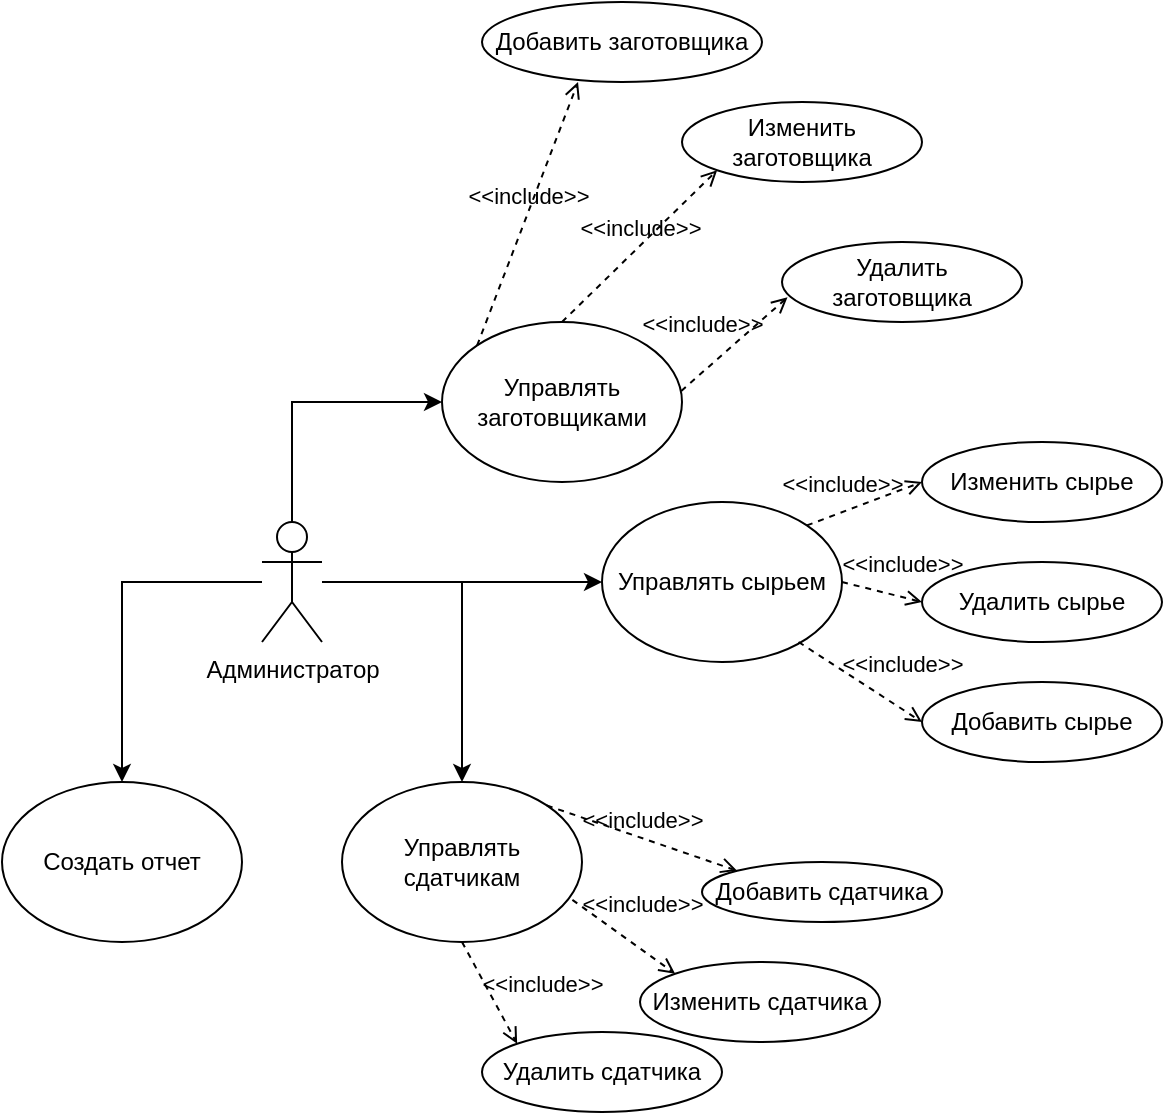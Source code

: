 <mxfile version="21.3.7" type="device">
  <diagram name="Страница 1" id="EMjCmUkX7TJc9WOBUZ9t">
    <mxGraphModel dx="951" dy="521" grid="1" gridSize="10" guides="1" tooltips="1" connect="1" arrows="1" fold="1" page="1" pageScale="1" pageWidth="827" pageHeight="1169" math="0" shadow="0">
      <root>
        <mxCell id="0" />
        <mxCell id="1" parent="0" />
        <mxCell id="TwGbWNAm2Ye8SGMq4pmg-23" style="edgeStyle=orthogonalEdgeStyle;rounded=0;orthogonalLoop=1;jettySize=auto;html=1;entryX=0;entryY=0.5;entryDx=0;entryDy=0;" edge="1" parent="1" source="TwGbWNAm2Ye8SGMq4pmg-1" target="TwGbWNAm2Ye8SGMq4pmg-6">
          <mxGeometry relative="1" as="geometry" />
        </mxCell>
        <mxCell id="TwGbWNAm2Ye8SGMq4pmg-24" style="edgeStyle=orthogonalEdgeStyle;rounded=0;orthogonalLoop=1;jettySize=auto;html=1;entryX=0;entryY=0.5;entryDx=0;entryDy=0;" edge="1" parent="1" source="TwGbWNAm2Ye8SGMq4pmg-1" target="TwGbWNAm2Ye8SGMq4pmg-5">
          <mxGeometry relative="1" as="geometry">
            <Array as="points">
              <mxPoint x="175" y="250" />
            </Array>
          </mxGeometry>
        </mxCell>
        <mxCell id="TwGbWNAm2Ye8SGMq4pmg-25" style="edgeStyle=orthogonalEdgeStyle;rounded=0;orthogonalLoop=1;jettySize=auto;html=1;entryX=0.5;entryY=0;entryDx=0;entryDy=0;" edge="1" parent="1" source="TwGbWNAm2Ye8SGMq4pmg-1" target="TwGbWNAm2Ye8SGMq4pmg-8">
          <mxGeometry relative="1" as="geometry" />
        </mxCell>
        <mxCell id="TwGbWNAm2Ye8SGMq4pmg-26" style="edgeStyle=orthogonalEdgeStyle;rounded=0;orthogonalLoop=1;jettySize=auto;html=1;entryX=0.5;entryY=0;entryDx=0;entryDy=0;" edge="1" parent="1" source="TwGbWNAm2Ye8SGMq4pmg-1" target="TwGbWNAm2Ye8SGMq4pmg-7">
          <mxGeometry relative="1" as="geometry" />
        </mxCell>
        <mxCell id="TwGbWNAm2Ye8SGMq4pmg-1" value="Администратор" style="shape=umlActor;verticalLabelPosition=bottom;verticalAlign=top;html=1;outlineConnect=0;" vertex="1" parent="1">
          <mxGeometry x="160" y="310" width="30" height="60" as="geometry" />
        </mxCell>
        <mxCell id="TwGbWNAm2Ye8SGMq4pmg-5" value="Управлять заготовщиками" style="ellipse;whiteSpace=wrap;html=1;" vertex="1" parent="1">
          <mxGeometry x="250" y="210" width="120" height="80" as="geometry" />
        </mxCell>
        <mxCell id="TwGbWNAm2Ye8SGMq4pmg-6" value="Управлять сырьем" style="ellipse;whiteSpace=wrap;html=1;" vertex="1" parent="1">
          <mxGeometry x="330" y="300" width="120" height="80" as="geometry" />
        </mxCell>
        <mxCell id="TwGbWNAm2Ye8SGMq4pmg-7" value="Управлять сдатчикам" style="ellipse;whiteSpace=wrap;html=1;" vertex="1" parent="1">
          <mxGeometry x="200" y="440" width="120" height="80" as="geometry" />
        </mxCell>
        <mxCell id="TwGbWNAm2Ye8SGMq4pmg-8" value="Создать отчет" style="ellipse;whiteSpace=wrap;html=1;" vertex="1" parent="1">
          <mxGeometry x="30" y="440" width="120" height="80" as="geometry" />
        </mxCell>
        <mxCell id="TwGbWNAm2Ye8SGMq4pmg-9" value="Изменить заготовщика" style="ellipse;whiteSpace=wrap;html=1;" vertex="1" parent="1">
          <mxGeometry x="370" y="100" width="120" height="40" as="geometry" />
        </mxCell>
        <mxCell id="TwGbWNAm2Ye8SGMq4pmg-10" value="Удалить заготовщика" style="ellipse;whiteSpace=wrap;html=1;" vertex="1" parent="1">
          <mxGeometry x="420" y="170" width="120" height="40" as="geometry" />
        </mxCell>
        <mxCell id="TwGbWNAm2Ye8SGMq4pmg-11" value="Изменить сырье" style="ellipse;whiteSpace=wrap;html=1;" vertex="1" parent="1">
          <mxGeometry x="490" y="270" width="120" height="40" as="geometry" />
        </mxCell>
        <mxCell id="TwGbWNAm2Ye8SGMq4pmg-12" value="Удалить сырье" style="ellipse;whiteSpace=wrap;html=1;" vertex="1" parent="1">
          <mxGeometry x="490" y="330" width="120" height="40" as="geometry" />
        </mxCell>
        <mxCell id="TwGbWNAm2Ye8SGMq4pmg-13" value="Изменить сдатчика" style="ellipse;whiteSpace=wrap;html=1;" vertex="1" parent="1">
          <mxGeometry x="349" y="530" width="120" height="40" as="geometry" />
        </mxCell>
        <mxCell id="TwGbWNAm2Ye8SGMq4pmg-14" value="Удалить сдатчика" style="ellipse;whiteSpace=wrap;html=1;" vertex="1" parent="1">
          <mxGeometry x="270" y="565" width="120" height="40" as="geometry" />
        </mxCell>
        <mxCell id="TwGbWNAm2Ye8SGMq4pmg-19" value="Добавить заготовщика" style="ellipse;whiteSpace=wrap;html=1;" vertex="1" parent="1">
          <mxGeometry x="270" y="50" width="140" height="40" as="geometry" />
        </mxCell>
        <mxCell id="TwGbWNAm2Ye8SGMq4pmg-20" value="Добавить сырье" style="ellipse;whiteSpace=wrap;html=1;" vertex="1" parent="1">
          <mxGeometry x="490" y="390" width="120" height="40" as="geometry" />
        </mxCell>
        <mxCell id="TwGbWNAm2Ye8SGMq4pmg-21" value="Добавить сдатчика" style="ellipse;whiteSpace=wrap;html=1;" vertex="1" parent="1">
          <mxGeometry x="380" y="480" width="120" height="30" as="geometry" />
        </mxCell>
        <mxCell id="TwGbWNAm2Ye8SGMq4pmg-27" value="&amp;lt;&amp;lt;include&amp;gt;&amp;gt;" style="html=1;verticalAlign=bottom;labelBackgroundColor=none;endArrow=open;endFill=0;dashed=1;rounded=0;exitX=1;exitY=0;exitDx=0;exitDy=0;entryX=0;entryY=0;entryDx=0;entryDy=0;" edge="1" parent="1" source="TwGbWNAm2Ye8SGMq4pmg-7" target="TwGbWNAm2Ye8SGMq4pmg-21">
          <mxGeometry width="160" relative="1" as="geometry">
            <mxPoint x="320" y="450" as="sourcePoint" />
            <mxPoint x="480" y="450" as="targetPoint" />
          </mxGeometry>
        </mxCell>
        <mxCell id="TwGbWNAm2Ye8SGMq4pmg-28" value="&amp;lt;&amp;lt;include&amp;gt;&amp;gt;" style="html=1;verticalAlign=bottom;labelBackgroundColor=none;endArrow=open;endFill=0;dashed=1;rounded=0;exitX=0.96;exitY=0.737;exitDx=0;exitDy=0;entryX=0;entryY=0;entryDx=0;entryDy=0;exitPerimeter=0;" edge="1" parent="1" source="TwGbWNAm2Ye8SGMq4pmg-7" target="TwGbWNAm2Ye8SGMq4pmg-13">
          <mxGeometry x="0.097" y="11" width="160" relative="1" as="geometry">
            <mxPoint x="312" y="462" as="sourcePoint" />
            <mxPoint x="407" y="495" as="targetPoint" />
            <mxPoint as="offset" />
          </mxGeometry>
        </mxCell>
        <mxCell id="TwGbWNAm2Ye8SGMq4pmg-29" value="&amp;lt;&amp;lt;include&amp;gt;&amp;gt;" style="html=1;verticalAlign=bottom;labelBackgroundColor=none;endArrow=open;endFill=0;dashed=1;rounded=0;exitX=0.5;exitY=1;exitDx=0;exitDy=0;entryX=0;entryY=0;entryDx=0;entryDy=0;" edge="1" parent="1" source="TwGbWNAm2Ye8SGMq4pmg-7" target="TwGbWNAm2Ye8SGMq4pmg-14">
          <mxGeometry x="0.571" y="21" width="160" relative="1" as="geometry">
            <mxPoint x="322" y="472" as="sourcePoint" />
            <mxPoint x="417" y="505" as="targetPoint" />
            <mxPoint as="offset" />
          </mxGeometry>
        </mxCell>
        <mxCell id="TwGbWNAm2Ye8SGMq4pmg-30" value="&amp;lt;&amp;lt;include&amp;gt;&amp;gt;" style="html=1;verticalAlign=bottom;labelBackgroundColor=none;endArrow=open;endFill=0;dashed=1;rounded=0;exitX=0.819;exitY=0.875;exitDx=0;exitDy=0;entryX=0;entryY=0.5;entryDx=0;entryDy=0;exitPerimeter=0;" edge="1" parent="1" source="TwGbWNAm2Ye8SGMq4pmg-6" target="TwGbWNAm2Ye8SGMq4pmg-20">
          <mxGeometry x="0.476" y="11" width="160" relative="1" as="geometry">
            <mxPoint x="332" y="482" as="sourcePoint" />
            <mxPoint x="427" y="515" as="targetPoint" />
            <mxPoint as="offset" />
          </mxGeometry>
        </mxCell>
        <mxCell id="TwGbWNAm2Ye8SGMq4pmg-31" value="&amp;lt;&amp;lt;include&amp;gt;&amp;gt;" style="html=1;verticalAlign=bottom;labelBackgroundColor=none;endArrow=open;endFill=0;dashed=1;rounded=0;exitX=1;exitY=0.5;exitDx=0;exitDy=0;entryX=0;entryY=0.5;entryDx=0;entryDy=0;" edge="1" parent="1" source="TwGbWNAm2Ye8SGMq4pmg-6" target="TwGbWNAm2Ye8SGMq4pmg-12">
          <mxGeometry x="0.412" y="7" width="160" relative="1" as="geometry">
            <mxPoint x="342" y="492" as="sourcePoint" />
            <mxPoint x="437" y="525" as="targetPoint" />
            <mxPoint as="offset" />
          </mxGeometry>
        </mxCell>
        <mxCell id="TwGbWNAm2Ye8SGMq4pmg-32" value="&amp;lt;&amp;lt;include&amp;gt;&amp;gt;" style="html=1;verticalAlign=bottom;labelBackgroundColor=none;endArrow=open;endFill=0;dashed=1;rounded=0;exitX=1;exitY=0;exitDx=0;exitDy=0;entryX=0;entryY=0.5;entryDx=0;entryDy=0;" edge="1" parent="1" source="TwGbWNAm2Ye8SGMq4pmg-6" target="TwGbWNAm2Ye8SGMq4pmg-11">
          <mxGeometry x="-0.331" y="5" width="160" relative="1" as="geometry">
            <mxPoint x="352" y="502" as="sourcePoint" />
            <mxPoint x="447" y="535" as="targetPoint" />
            <mxPoint as="offset" />
          </mxGeometry>
        </mxCell>
        <mxCell id="TwGbWNAm2Ye8SGMq4pmg-33" value="&amp;lt;&amp;lt;include&amp;gt;&amp;gt;" style="html=1;verticalAlign=bottom;labelBackgroundColor=none;endArrow=open;endFill=0;dashed=1;rounded=0;exitX=0.997;exitY=0.431;exitDx=0;exitDy=0;entryX=0.023;entryY=0.691;entryDx=0;entryDy=0;exitPerimeter=0;entryPerimeter=0;" edge="1" parent="1" source="TwGbWNAm2Ye8SGMq4pmg-5" target="TwGbWNAm2Ye8SGMq4pmg-10">
          <mxGeometry x="-0.323" y="12" width="160" relative="1" as="geometry">
            <mxPoint x="362" y="512" as="sourcePoint" />
            <mxPoint x="457" y="545" as="targetPoint" />
            <mxPoint as="offset" />
          </mxGeometry>
        </mxCell>
        <mxCell id="TwGbWNAm2Ye8SGMq4pmg-34" value="&amp;lt;&amp;lt;include&amp;gt;&amp;gt;" style="html=1;verticalAlign=bottom;labelBackgroundColor=none;endArrow=open;endFill=0;dashed=1;rounded=0;exitX=0.5;exitY=0;exitDx=0;exitDy=0;entryX=0;entryY=1;entryDx=0;entryDy=0;" edge="1" parent="1" source="TwGbWNAm2Ye8SGMq4pmg-5" target="TwGbWNAm2Ye8SGMq4pmg-9">
          <mxGeometry width="160" relative="1" as="geometry">
            <mxPoint x="372" y="522" as="sourcePoint" />
            <mxPoint x="467" y="555" as="targetPoint" />
          </mxGeometry>
        </mxCell>
        <mxCell id="TwGbWNAm2Ye8SGMq4pmg-35" value="&amp;lt;&amp;lt;include&amp;gt;&amp;gt;" style="html=1;verticalAlign=bottom;labelBackgroundColor=none;endArrow=open;endFill=0;dashed=1;rounded=0;exitX=0;exitY=0;exitDx=0;exitDy=0;entryX=0.343;entryY=1.001;entryDx=0;entryDy=0;entryPerimeter=0;" edge="1" parent="1" source="TwGbWNAm2Ye8SGMq4pmg-5" target="TwGbWNAm2Ye8SGMq4pmg-19">
          <mxGeometry width="160" relative="1" as="geometry">
            <mxPoint x="382" y="532" as="sourcePoint" />
            <mxPoint x="477" y="565" as="targetPoint" />
          </mxGeometry>
        </mxCell>
      </root>
    </mxGraphModel>
  </diagram>
</mxfile>
